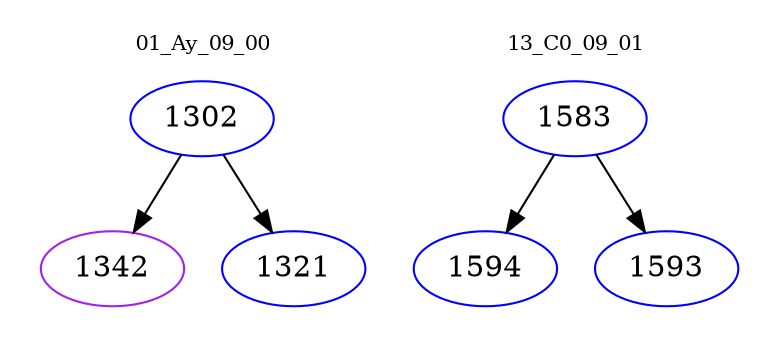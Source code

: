 digraph{
subgraph cluster_0 {
color = white
label = "01_Ay_09_00";
fontsize=10;
T0_1302 [label="1302", color="blue"]
T0_1302 -> T0_1342 [color="black"]
T0_1342 [label="1342", color="purple"]
T0_1302 -> T0_1321 [color="black"]
T0_1321 [label="1321", color="blue"]
}
subgraph cluster_1 {
color = white
label = "13_C0_09_01";
fontsize=10;
T1_1583 [label="1583", color="blue"]
T1_1583 -> T1_1594 [color="black"]
T1_1594 [label="1594", color="blue"]
T1_1583 -> T1_1593 [color="black"]
T1_1593 [label="1593", color="blue"]
}
}

